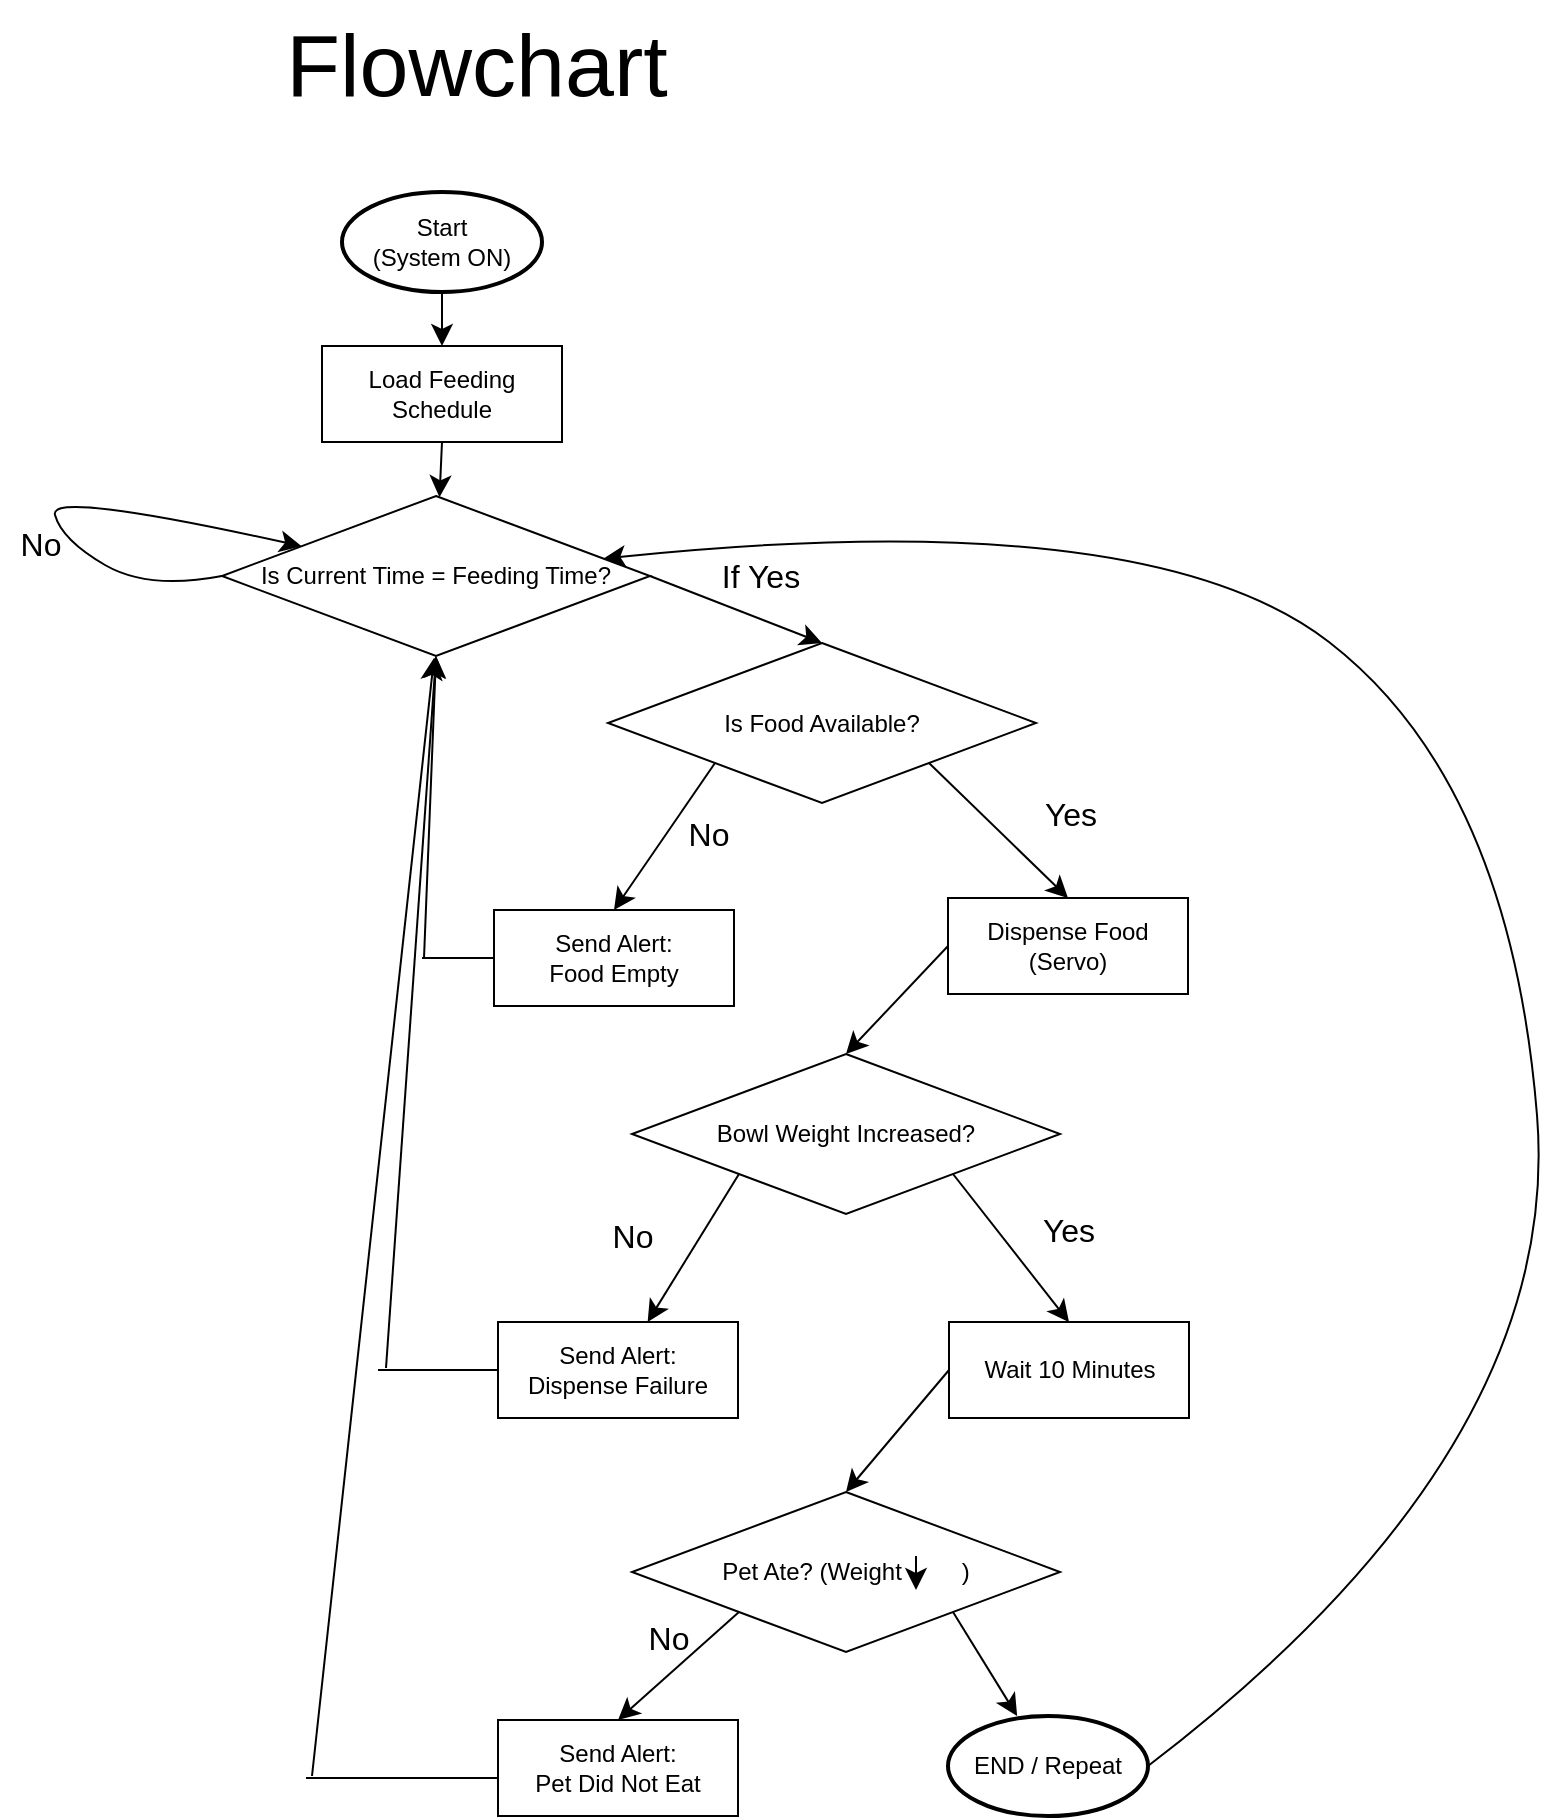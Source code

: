 <mxfile version="28.1.0">
  <diagram name="Page-1" id="xhMAVkmvKQHhejLHg4zm">
    <mxGraphModel dx="2003" dy="1291" grid="0" gridSize="10" guides="1" tooltips="1" connect="1" arrows="1" fold="1" page="0" pageScale="1" pageWidth="827" pageHeight="1169" math="0" shadow="0">
      <root>
        <mxCell id="0" />
        <mxCell id="1" parent="0" />
        <mxCell id="wjfshBFA1GzZAg17_Ccb-20" style="edgeStyle=none;curved=1;rounded=0;orthogonalLoop=1;jettySize=auto;html=1;exitX=0.5;exitY=1;exitDx=0;exitDy=0;entryX=0.5;entryY=0;entryDx=0;entryDy=0;fontSize=12;startSize=8;endSize=8;" edge="1" parent="1" target="wjfshBFA1GzZAg17_Ccb-2">
          <mxGeometry relative="1" as="geometry">
            <mxPoint x="202" y="82" as="sourcePoint" />
          </mxGeometry>
        </mxCell>
        <mxCell id="wjfshBFA1GzZAg17_Ccb-19" style="edgeStyle=none;curved=1;rounded=0;orthogonalLoop=1;jettySize=auto;html=1;exitX=0.5;exitY=1;exitDx=0;exitDy=0;fontSize=12;startSize=8;endSize=8;" edge="1" parent="1" source="wjfshBFA1GzZAg17_Ccb-2" target="wjfshBFA1GzZAg17_Ccb-3">
          <mxGeometry relative="1" as="geometry" />
        </mxCell>
        <mxCell id="wjfshBFA1GzZAg17_Ccb-2" value="Load Feeding Schedule" style="rounded=0;whiteSpace=wrap;html=1;" vertex="1" parent="1">
          <mxGeometry x="142" y="109" width="120" height="48" as="geometry" />
        </mxCell>
        <mxCell id="wjfshBFA1GzZAg17_Ccb-5" style="edgeStyle=none;curved=1;rounded=0;orthogonalLoop=1;jettySize=auto;html=1;exitX=1;exitY=0.5;exitDx=0;exitDy=0;entryX=0.5;entryY=0;entryDx=0;entryDy=0;fontSize=12;startSize=8;endSize=8;" edge="1" parent="1" source="wjfshBFA1GzZAg17_Ccb-3" target="wjfshBFA1GzZAg17_Ccb-4">
          <mxGeometry relative="1" as="geometry" />
        </mxCell>
        <mxCell id="wjfshBFA1GzZAg17_Ccb-3" value="Is Current Time = Feeding Time?" style="rhombus;whiteSpace=wrap;html=1;" vertex="1" parent="1">
          <mxGeometry x="92" y="184" width="214" height="80" as="geometry" />
        </mxCell>
        <mxCell id="wjfshBFA1GzZAg17_Ccb-15" style="edgeStyle=none;curved=1;rounded=0;orthogonalLoop=1;jettySize=auto;html=1;exitX=0;exitY=1;exitDx=0;exitDy=0;entryX=0.5;entryY=0;entryDx=0;entryDy=0;fontSize=12;startSize=8;endSize=8;" edge="1" parent="1" source="wjfshBFA1GzZAg17_Ccb-4" target="wjfshBFA1GzZAg17_Ccb-11">
          <mxGeometry relative="1" as="geometry" />
        </mxCell>
        <mxCell id="wjfshBFA1GzZAg17_Ccb-17" style="edgeStyle=none;curved=1;rounded=0;orthogonalLoop=1;jettySize=auto;html=1;exitX=1;exitY=1;exitDx=0;exitDy=0;entryX=0.5;entryY=0;entryDx=0;entryDy=0;fontSize=12;startSize=8;endSize=8;" edge="1" parent="1" source="wjfshBFA1GzZAg17_Ccb-4" target="wjfshBFA1GzZAg17_Ccb-10">
          <mxGeometry relative="1" as="geometry" />
        </mxCell>
        <mxCell id="wjfshBFA1GzZAg17_Ccb-4" value="Is Food Available?" style="rhombus;whiteSpace=wrap;html=1;" vertex="1" parent="1">
          <mxGeometry x="285" y="257.5" width="214" height="80" as="geometry" />
        </mxCell>
        <mxCell id="wjfshBFA1GzZAg17_Ccb-6" value="If Yes" style="text;html=1;align=center;verticalAlign=middle;resizable=0;points=[];autosize=1;strokeColor=none;fillColor=none;fontSize=16;" vertex="1" parent="1">
          <mxGeometry x="332" y="208.5" width="57" height="31" as="geometry" />
        </mxCell>
        <mxCell id="wjfshBFA1GzZAg17_Ccb-8" value="" style="curved=1;endArrow=classic;html=1;rounded=0;fontSize=12;startSize=8;endSize=8;exitX=0;exitY=0.5;exitDx=0;exitDy=0;" edge="1" parent="1" source="wjfshBFA1GzZAg17_Ccb-3" target="wjfshBFA1GzZAg17_Ccb-3">
          <mxGeometry width="50" height="50" relative="1" as="geometry">
            <mxPoint x="5" y="231" as="sourcePoint" />
            <mxPoint x="55" y="181" as="targetPoint" />
            <Array as="points">
              <mxPoint x="55" y="231" />
              <mxPoint x="12" y="206" />
              <mxPoint x="5" y="181" />
            </Array>
          </mxGeometry>
        </mxCell>
        <mxCell id="wjfshBFA1GzZAg17_Ccb-9" value="No" style="text;html=1;align=center;verticalAlign=middle;resizable=0;points=[];autosize=1;strokeColor=none;fillColor=none;fontSize=16;" vertex="1" parent="1">
          <mxGeometry x="-18.5" y="192.5" width="38" height="31" as="geometry" />
        </mxCell>
        <mxCell id="wjfshBFA1GzZAg17_Ccb-32" style="edgeStyle=none;curved=1;rounded=0;orthogonalLoop=1;jettySize=auto;html=1;exitX=0;exitY=0.5;exitDx=0;exitDy=0;entryX=0.5;entryY=0;entryDx=0;entryDy=0;fontSize=12;startSize=8;endSize=8;" edge="1" parent="1" source="wjfshBFA1GzZAg17_Ccb-10" target="wjfshBFA1GzZAg17_Ccb-21">
          <mxGeometry relative="1" as="geometry" />
        </mxCell>
        <mxCell id="wjfshBFA1GzZAg17_Ccb-10" value="Dispense Food (Servo)" style="rounded=0;whiteSpace=wrap;html=1;" vertex="1" parent="1">
          <mxGeometry x="455" y="385" width="120" height="48" as="geometry" />
        </mxCell>
        <mxCell id="wjfshBFA1GzZAg17_Ccb-11" value="Send Alert:&lt;div&gt;Food Empty&lt;/div&gt;" style="rounded=0;whiteSpace=wrap;html=1;" vertex="1" parent="1">
          <mxGeometry x="228" y="391" width="120" height="48" as="geometry" />
        </mxCell>
        <mxCell id="wjfshBFA1GzZAg17_Ccb-13" value="" style="endArrow=none;html=1;rounded=0;fontSize=12;startSize=8;endSize=8;curved=1;exitX=0;exitY=0.5;exitDx=0;exitDy=0;" edge="1" parent="1" source="wjfshBFA1GzZAg17_Ccb-11">
          <mxGeometry width="50" height="50" relative="1" as="geometry">
            <mxPoint x="198" y="413" as="sourcePoint" />
            <mxPoint x="192" y="415" as="targetPoint" />
          </mxGeometry>
        </mxCell>
        <mxCell id="wjfshBFA1GzZAg17_Ccb-14" value="" style="endArrow=classic;html=1;rounded=0;fontSize=12;startSize=8;endSize=8;curved=1;entryX=0.5;entryY=1;entryDx=0;entryDy=0;" edge="1" parent="1" target="wjfshBFA1GzZAg17_Ccb-3">
          <mxGeometry width="50" height="50" relative="1" as="geometry">
            <mxPoint x="193" y="415" as="sourcePoint" />
            <mxPoint x="224" y="319" as="targetPoint" />
          </mxGeometry>
        </mxCell>
        <mxCell id="wjfshBFA1GzZAg17_Ccb-16" value="No" style="text;html=1;align=center;verticalAlign=middle;resizable=0;points=[];autosize=1;strokeColor=none;fillColor=none;fontSize=16;" vertex="1" parent="1">
          <mxGeometry x="315.5" y="337.5" width="38" height="31" as="geometry" />
        </mxCell>
        <mxCell id="wjfshBFA1GzZAg17_Ccb-18" value="Yes" style="text;html=1;align=center;verticalAlign=middle;resizable=0;points=[];autosize=1;strokeColor=none;fillColor=none;fontSize=16;" vertex="1" parent="1">
          <mxGeometry x="493.5" y="327.5" width="44" height="31" as="geometry" />
        </mxCell>
        <mxCell id="wjfshBFA1GzZAg17_Ccb-27" style="edgeStyle=none;curved=1;rounded=0;orthogonalLoop=1;jettySize=auto;html=1;exitX=0;exitY=1;exitDx=0;exitDy=0;fontSize=12;startSize=8;endSize=8;" edge="1" parent="1" source="wjfshBFA1GzZAg17_Ccb-21" target="wjfshBFA1GzZAg17_Ccb-23">
          <mxGeometry relative="1" as="geometry" />
        </mxCell>
        <mxCell id="wjfshBFA1GzZAg17_Ccb-29" style="edgeStyle=none;curved=1;rounded=0;orthogonalLoop=1;jettySize=auto;html=1;exitX=1;exitY=1;exitDx=0;exitDy=0;entryX=0.5;entryY=0;entryDx=0;entryDy=0;fontSize=12;startSize=8;endSize=8;" edge="1" parent="1" source="wjfshBFA1GzZAg17_Ccb-21" target="wjfshBFA1GzZAg17_Ccb-22">
          <mxGeometry relative="1" as="geometry" />
        </mxCell>
        <mxCell id="wjfshBFA1GzZAg17_Ccb-21" value="Bowl Weight Increased?" style="rhombus;whiteSpace=wrap;html=1;" vertex="1" parent="1">
          <mxGeometry x="297" y="463" width="214" height="80" as="geometry" />
        </mxCell>
        <mxCell id="wjfshBFA1GzZAg17_Ccb-35" style="edgeStyle=none;curved=1;rounded=0;orthogonalLoop=1;jettySize=auto;html=1;exitX=0;exitY=0.5;exitDx=0;exitDy=0;entryX=0.5;entryY=0;entryDx=0;entryDy=0;fontSize=12;startSize=8;endSize=8;" edge="1" parent="1" source="wjfshBFA1GzZAg17_Ccb-22" target="wjfshBFA1GzZAg17_Ccb-33">
          <mxGeometry relative="1" as="geometry" />
        </mxCell>
        <mxCell id="wjfshBFA1GzZAg17_Ccb-22" value="Wait 10 Minutes" style="rounded=0;whiteSpace=wrap;html=1;" vertex="1" parent="1">
          <mxGeometry x="455.5" y="597" width="120" height="48" as="geometry" />
        </mxCell>
        <mxCell id="wjfshBFA1GzZAg17_Ccb-23" value="Send Alert:&lt;div&gt;Dispense Failure&lt;/div&gt;" style="rounded=0;whiteSpace=wrap;html=1;" vertex="1" parent="1">
          <mxGeometry x="230" y="597" width="120" height="48" as="geometry" />
        </mxCell>
        <mxCell id="wjfshBFA1GzZAg17_Ccb-25" value="" style="endArrow=none;html=1;rounded=0;fontSize=12;startSize=8;endSize=8;curved=1;exitX=0;exitY=0.5;exitDx=0;exitDy=0;" edge="1" parent="1" source="wjfshBFA1GzZAg17_Ccb-23">
          <mxGeometry width="50" height="50" relative="1" as="geometry">
            <mxPoint x="210" y="621" as="sourcePoint" />
            <mxPoint x="170" y="621" as="targetPoint" />
          </mxGeometry>
        </mxCell>
        <mxCell id="wjfshBFA1GzZAg17_Ccb-26" value="" style="endArrow=classic;html=1;rounded=0;fontSize=12;startSize=8;endSize=8;curved=1;entryX=0.5;entryY=1;entryDx=0;entryDy=0;" edge="1" parent="1" target="wjfshBFA1GzZAg17_Ccb-3">
          <mxGeometry width="50" height="50" relative="1" as="geometry">
            <mxPoint x="174" y="620" as="sourcePoint" />
            <mxPoint x="185" y="521" as="targetPoint" />
          </mxGeometry>
        </mxCell>
        <mxCell id="wjfshBFA1GzZAg17_Ccb-28" value="No" style="text;html=1;align=center;verticalAlign=middle;resizable=0;points=[];autosize=1;strokeColor=none;fillColor=none;fontSize=16;" vertex="1" parent="1">
          <mxGeometry x="277.5" y="538.5" width="38" height="31" as="geometry" />
        </mxCell>
        <mxCell id="wjfshBFA1GzZAg17_Ccb-30" value="Yes" style="text;html=1;align=center;verticalAlign=middle;resizable=0;points=[];autosize=1;strokeColor=none;fillColor=none;fontSize=16;" vertex="1" parent="1">
          <mxGeometry x="493" y="535" width="44" height="31" as="geometry" />
        </mxCell>
        <mxCell id="wjfshBFA1GzZAg17_Ccb-37" style="edgeStyle=none;curved=1;rounded=0;orthogonalLoop=1;jettySize=auto;html=1;exitX=0;exitY=1;exitDx=0;exitDy=0;entryX=0.5;entryY=0;entryDx=0;entryDy=0;fontSize=12;startSize=8;endSize=8;" edge="1" parent="1" source="wjfshBFA1GzZAg17_Ccb-33" target="wjfshBFA1GzZAg17_Ccb-36">
          <mxGeometry relative="1" as="geometry" />
        </mxCell>
        <mxCell id="wjfshBFA1GzZAg17_Ccb-43" style="edgeStyle=none;curved=1;rounded=0;orthogonalLoop=1;jettySize=auto;html=1;exitX=1;exitY=1;exitDx=0;exitDy=0;fontSize=12;startSize=8;endSize=8;" edge="1" parent="1" source="wjfshBFA1GzZAg17_Ccb-33" target="wjfshBFA1GzZAg17_Ccb-42">
          <mxGeometry relative="1" as="geometry" />
        </mxCell>
        <mxCell id="wjfshBFA1GzZAg17_Ccb-33" value="Pet Ate? (Weight&amp;nbsp; &amp;nbsp; &amp;nbsp; &amp;nbsp; &amp;nbsp;)" style="rhombus;whiteSpace=wrap;html=1;" vertex="1" parent="1">
          <mxGeometry x="297" y="682" width="214" height="80" as="geometry" />
        </mxCell>
        <mxCell id="wjfshBFA1GzZAg17_Ccb-34" value="" style="endArrow=classic;html=1;rounded=0;fontSize=12;startSize=8;endSize=8;curved=1;" edge="1" parent="1">
          <mxGeometry width="50" height="50" relative="1" as="geometry">
            <mxPoint x="439" y="714" as="sourcePoint" />
            <mxPoint x="439" y="731" as="targetPoint" />
          </mxGeometry>
        </mxCell>
        <mxCell id="wjfshBFA1GzZAg17_Ccb-36" value="Send Alert:&lt;div&gt;Pet Did Not Eat&lt;/div&gt;" style="rounded=0;whiteSpace=wrap;html=1;" vertex="1" parent="1">
          <mxGeometry x="230" y="796" width="120" height="48" as="geometry" />
        </mxCell>
        <mxCell id="wjfshBFA1GzZAg17_Ccb-38" value="No" style="text;html=1;align=center;verticalAlign=middle;resizable=0;points=[];autosize=1;strokeColor=none;fillColor=none;fontSize=16;" vertex="1" parent="1">
          <mxGeometry x="295.5" y="739.5" width="38" height="31" as="geometry" />
        </mxCell>
        <mxCell id="wjfshBFA1GzZAg17_Ccb-39" value="" style="endArrow=none;html=1;rounded=0;fontSize=12;startSize=8;endSize=8;curved=1;exitX=0;exitY=0.5;exitDx=0;exitDy=0;" edge="1" parent="1">
          <mxGeometry width="50" height="50" relative="1" as="geometry">
            <mxPoint x="230" y="825" as="sourcePoint" />
            <mxPoint x="134" y="825" as="targetPoint" />
          </mxGeometry>
        </mxCell>
        <mxCell id="wjfshBFA1GzZAg17_Ccb-40" value="" style="endArrow=classic;html=1;rounded=0;fontSize=12;startSize=8;endSize=8;curved=1;" edge="1" parent="1">
          <mxGeometry width="50" height="50" relative="1" as="geometry">
            <mxPoint x="137" y="824" as="sourcePoint" />
            <mxPoint x="198" y="265" as="targetPoint" />
          </mxGeometry>
        </mxCell>
        <mxCell id="wjfshBFA1GzZAg17_Ccb-41" value="Start&lt;div&gt;(System ON)&lt;/div&gt;" style="strokeWidth=2;html=1;shape=mxgraph.flowchart.start_1;whiteSpace=wrap;" vertex="1" parent="1">
          <mxGeometry x="152" y="32" width="100" height="50" as="geometry" />
        </mxCell>
        <mxCell id="wjfshBFA1GzZAg17_Ccb-44" style="edgeStyle=none;curved=1;rounded=0;orthogonalLoop=1;jettySize=auto;html=1;exitX=1;exitY=0.5;exitDx=0;exitDy=0;exitPerimeter=0;fontSize=12;startSize=8;endSize=8;" edge="1" parent="1" source="wjfshBFA1GzZAg17_Ccb-42" target="wjfshBFA1GzZAg17_Ccb-3">
          <mxGeometry relative="1" as="geometry">
            <mxPoint x="370" y="196" as="targetPoint" />
            <Array as="points">
              <mxPoint x="763" y="660" />
              <mxPoint x="736" y="327" />
              <mxPoint x="555" y="187" />
            </Array>
          </mxGeometry>
        </mxCell>
        <mxCell id="wjfshBFA1GzZAg17_Ccb-42" value="END / Repeat" style="strokeWidth=2;html=1;shape=mxgraph.flowchart.start_1;whiteSpace=wrap;" vertex="1" parent="1">
          <mxGeometry x="455" y="794" width="100" height="50" as="geometry" />
        </mxCell>
        <mxCell id="wjfshBFA1GzZAg17_Ccb-45" value="&lt;font style=&quot;font-size: 44px;&quot;&gt;Flowchart&lt;/font&gt;" style="text;html=1;align=center;verticalAlign=middle;resizable=0;points=[];autosize=1;strokeColor=none;fillColor=none;fontSize=16;" vertex="1" parent="1">
          <mxGeometry x="114" y="-64" width="209" height="65" as="geometry" />
        </mxCell>
      </root>
    </mxGraphModel>
  </diagram>
</mxfile>
